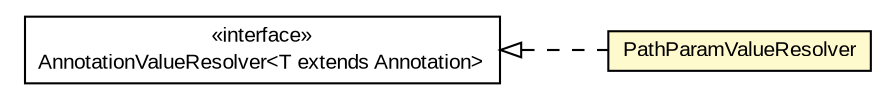 #!/usr/local/bin/dot
#
# Class diagram 
# Generated by UMLGraph version R5_6-24-gf6e263 (http://www.umlgraph.org/)
#

digraph G {
	edge [fontname="arial",fontsize=10,labelfontname="arial",labelfontsize=10];
	node [fontname="arial",fontsize=10,shape=plaintext];
	nodesep=0.25;
	ranksep=0.5;
	rankdir=LR;
	// com.gwtplatform.dispatch.rest.rebind.util.PathParamValueResolver
	c377776 [label=<<table title="com.gwtplatform.dispatch.rest.rebind.util.PathParamValueResolver" border="0" cellborder="1" cellspacing="0" cellpadding="2" port="p" bgcolor="lemonChiffon" href="./PathParamValueResolver.html">
		<tr><td><table border="0" cellspacing="0" cellpadding="1">
<tr><td align="center" balign="center"> PathParamValueResolver </td></tr>
		</table></td></tr>
		</table>>, URL="./PathParamValueResolver.html", fontname="arial", fontcolor="black", fontsize=10.0];
	// com.gwtplatform.dispatch.rest.rebind.util.AnnotationValueResolver<T extends java.lang.annotation.Annotation>
	c377780 [label=<<table title="com.gwtplatform.dispatch.rest.rebind.util.AnnotationValueResolver" border="0" cellborder="1" cellspacing="0" cellpadding="2" port="p" href="./AnnotationValueResolver.html">
		<tr><td><table border="0" cellspacing="0" cellpadding="1">
<tr><td align="center" balign="center"> &#171;interface&#187; </td></tr>
<tr><td align="center" balign="center"> AnnotationValueResolver&lt;T extends Annotation&gt; </td></tr>
		</table></td></tr>
		</table>>, URL="./AnnotationValueResolver.html", fontname="arial", fontcolor="black", fontsize=10.0];
	//com.gwtplatform.dispatch.rest.rebind.util.PathParamValueResolver implements com.gwtplatform.dispatch.rest.rebind.util.AnnotationValueResolver<T extends java.lang.annotation.Annotation>
	c377780:p -> c377776:p [dir=back,arrowtail=empty,style=dashed];
}

